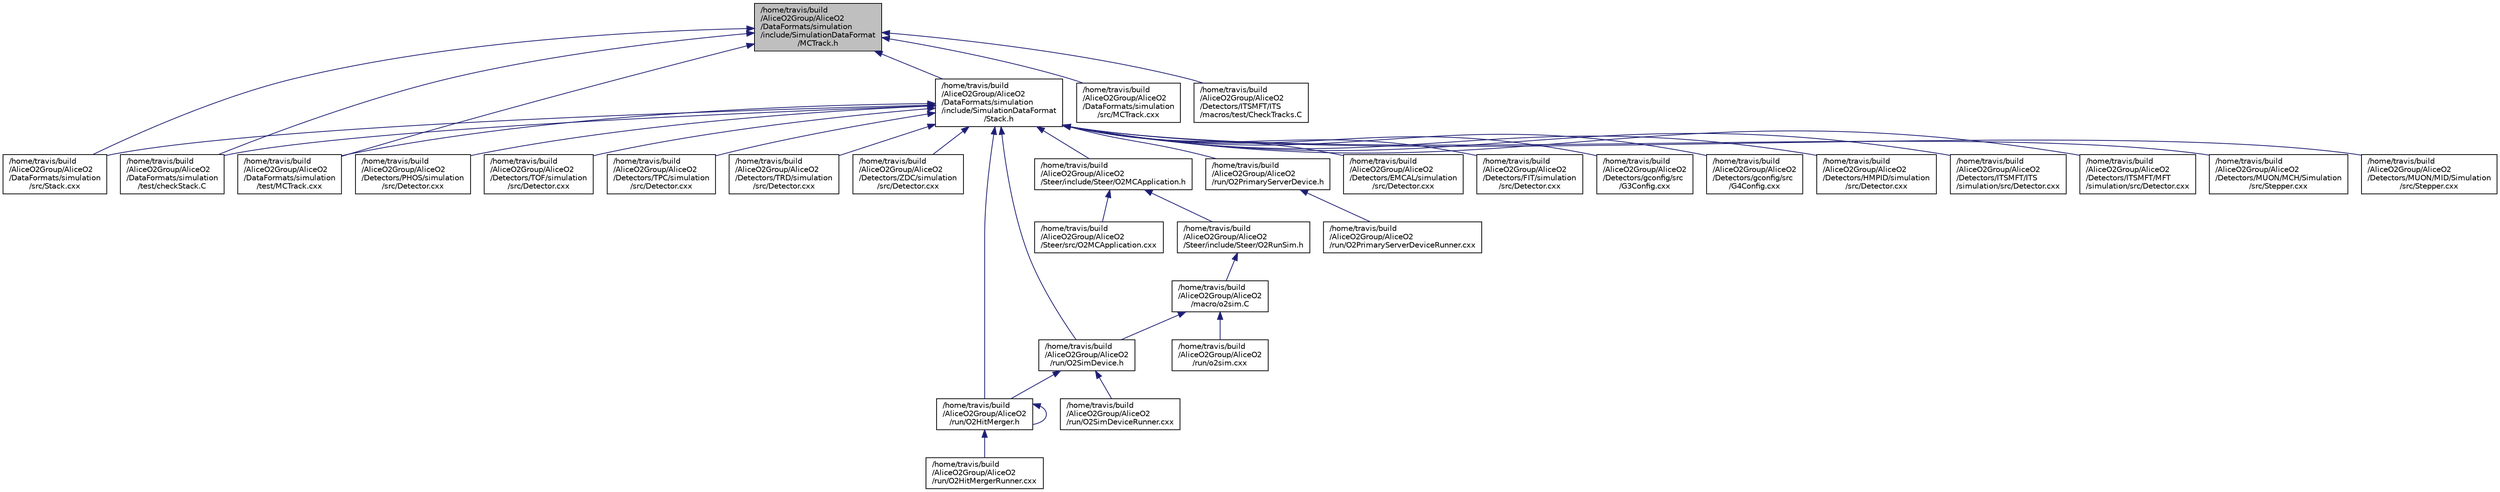 digraph "/home/travis/build/AliceO2Group/AliceO2/DataFormats/simulation/include/SimulationDataFormat/MCTrack.h"
{
 // INTERACTIVE_SVG=YES
  bgcolor="transparent";
  edge [fontname="Helvetica",fontsize="10",labelfontname="Helvetica",labelfontsize="10"];
  node [fontname="Helvetica",fontsize="10",shape=record];
  Node1 [label="/home/travis/build\l/AliceO2Group/AliceO2\l/DataFormats/simulation\l/include/SimulationDataFormat\l/MCTrack.h",height=0.2,width=0.4,color="black", fillcolor="grey75", style="filled" fontcolor="black"];
  Node1 -> Node2 [dir="back",color="midnightblue",fontsize="10",style="solid",fontname="Helvetica"];
  Node2 [label="/home/travis/build\l/AliceO2Group/AliceO2\l/DataFormats/simulation\l/include/SimulationDataFormat\l/Stack.h",height=0.2,width=0.4,color="black",URL="$d4/d03/simulation_2include_2SimulationDataFormat_2Stack_8h.html"];
  Node2 -> Node3 [dir="back",color="midnightblue",fontsize="10",style="solid",fontname="Helvetica"];
  Node3 [label="/home/travis/build\l/AliceO2Group/AliceO2\l/DataFormats/simulation\l/src/Stack.cxx",height=0.2,width=0.4,color="black",URL="$dd/d20/Stack_8cxx.html",tooltip="Implementation of the Stack class. "];
  Node2 -> Node4 [dir="back",color="midnightblue",fontsize="10",style="solid",fontname="Helvetica"];
  Node4 [label="/home/travis/build\l/AliceO2Group/AliceO2\l/DataFormats/simulation\l/test/checkStack.C",height=0.2,width=0.4,color="black",URL="$d3/df5/checkStack_8C.html"];
  Node2 -> Node5 [dir="back",color="midnightblue",fontsize="10",style="solid",fontname="Helvetica"];
  Node5 [label="/home/travis/build\l/AliceO2Group/AliceO2\l/DataFormats/simulation\l/test/MCTrack.cxx",height=0.2,width=0.4,color="black",URL="$d5/d9d/test_2MCTrack_8cxx.html"];
  Node2 -> Node6 [dir="back",color="midnightblue",fontsize="10",style="solid",fontname="Helvetica"];
  Node6 [label="/home/travis/build\l/AliceO2Group/AliceO2\l/Detectors/EMCAL/simulation\l/src/Detector.cxx",height=0.2,width=0.4,color="black",URL="$da/d98/EMCAL_2simulation_2src_2Detector_8cxx.html"];
  Node2 -> Node7 [dir="back",color="midnightblue",fontsize="10",style="solid",fontname="Helvetica"];
  Node7 [label="/home/travis/build\l/AliceO2Group/AliceO2\l/Detectors/FIT/simulation\l/src/Detector.cxx",height=0.2,width=0.4,color="black",URL="$d3/d5e/FIT_2simulation_2src_2Detector_8cxx.html"];
  Node2 -> Node8 [dir="back",color="midnightblue",fontsize="10",style="solid",fontname="Helvetica"];
  Node8 [label="/home/travis/build\l/AliceO2Group/AliceO2\l/Detectors/gconfig/src\l/G3Config.cxx",height=0.2,width=0.4,color="black",URL="$d6/db7/G3Config_8cxx.html"];
  Node2 -> Node9 [dir="back",color="midnightblue",fontsize="10",style="solid",fontname="Helvetica"];
  Node9 [label="/home/travis/build\l/AliceO2Group/AliceO2\l/Detectors/gconfig/src\l/G4Config.cxx",height=0.2,width=0.4,color="black",URL="$d4/d6b/G4Config_8cxx.html"];
  Node2 -> Node10 [dir="back",color="midnightblue",fontsize="10",style="solid",fontname="Helvetica"];
  Node10 [label="/home/travis/build\l/AliceO2Group/AliceO2\l/Detectors/HMPID/simulation\l/src/Detector.cxx",height=0.2,width=0.4,color="black",URL="$d7/d24/HMPID_2simulation_2src_2Detector_8cxx.html"];
  Node2 -> Node11 [dir="back",color="midnightblue",fontsize="10",style="solid",fontname="Helvetica"];
  Node11 [label="/home/travis/build\l/AliceO2Group/AliceO2\l/Detectors/ITSMFT/ITS\l/simulation/src/Detector.cxx",height=0.2,width=0.4,color="black",URL="$d9/d0d/ITSMFT_2ITS_2simulation_2src_2Detector_8cxx.html"];
  Node2 -> Node12 [dir="back",color="midnightblue",fontsize="10",style="solid",fontname="Helvetica"];
  Node12 [label="/home/travis/build\l/AliceO2Group/AliceO2\l/Detectors/ITSMFT/MFT\l/simulation/src/Detector.cxx",height=0.2,width=0.4,color="black",URL="$d0/d6b/ITSMFT_2MFT_2simulation_2src_2Detector_8cxx.html"];
  Node2 -> Node13 [dir="back",color="midnightblue",fontsize="10",style="solid",fontname="Helvetica"];
  Node13 [label="/home/travis/build\l/AliceO2Group/AliceO2\l/Detectors/MUON/MCH/Simulation\l/src/Stepper.cxx",height=0.2,width=0.4,color="black",URL="$d6/d21/MCH_2Simulation_2src_2Stepper_8cxx.html"];
  Node2 -> Node14 [dir="back",color="midnightblue",fontsize="10",style="solid",fontname="Helvetica"];
  Node14 [label="/home/travis/build\l/AliceO2Group/AliceO2\l/Detectors/MUON/MID/Simulation\l/src/Stepper.cxx",height=0.2,width=0.4,color="black",URL="$d0/d8d/MID_2Simulation_2src_2Stepper_8cxx.html"];
  Node2 -> Node15 [dir="back",color="midnightblue",fontsize="10",style="solid",fontname="Helvetica"];
  Node15 [label="/home/travis/build\l/AliceO2Group/AliceO2\l/Detectors/PHOS/simulation\l/src/Detector.cxx",height=0.2,width=0.4,color="black",URL="$df/d4d/PHOS_2simulation_2src_2Detector_8cxx.html"];
  Node2 -> Node16 [dir="back",color="midnightblue",fontsize="10",style="solid",fontname="Helvetica"];
  Node16 [label="/home/travis/build\l/AliceO2Group/AliceO2\l/Detectors/TOF/simulation\l/src/Detector.cxx",height=0.2,width=0.4,color="black",URL="$d4/d59/TOF_2simulation_2src_2Detector_8cxx.html"];
  Node2 -> Node17 [dir="back",color="midnightblue",fontsize="10",style="solid",fontname="Helvetica"];
  Node17 [label="/home/travis/build\l/AliceO2Group/AliceO2\l/Detectors/TPC/simulation\l/src/Detector.cxx",height=0.2,width=0.4,color="black",URL="$d2/d2c/TPC_2simulation_2src_2Detector_8cxx.html"];
  Node2 -> Node18 [dir="back",color="midnightblue",fontsize="10",style="solid",fontname="Helvetica"];
  Node18 [label="/home/travis/build\l/AliceO2Group/AliceO2\l/Detectors/TRD/simulation\l/src/Detector.cxx",height=0.2,width=0.4,color="black",URL="$da/d16/TRD_2simulation_2src_2Detector_8cxx.html"];
  Node2 -> Node19 [dir="back",color="midnightblue",fontsize="10",style="solid",fontname="Helvetica"];
  Node19 [label="/home/travis/build\l/AliceO2Group/AliceO2\l/Detectors/ZDC/simulation\l/src/Detector.cxx",height=0.2,width=0.4,color="black",URL="$df/dac/ZDC_2simulation_2src_2Detector_8cxx.html"];
  Node2 -> Node20 [dir="back",color="midnightblue",fontsize="10",style="solid",fontname="Helvetica"];
  Node20 [label="/home/travis/build\l/AliceO2Group/AliceO2\l/run/O2HitMerger.h",height=0.2,width=0.4,color="black",URL="$db/d50/O2HitMerger_8h.html"];
  Node20 -> Node20 [dir="back",color="midnightblue",fontsize="10",style="solid",fontname="Helvetica"];
  Node20 -> Node21 [dir="back",color="midnightblue",fontsize="10",style="solid",fontname="Helvetica"];
  Node21 [label="/home/travis/build\l/AliceO2Group/AliceO2\l/run/O2HitMergerRunner.cxx",height=0.2,width=0.4,color="black",URL="$d9/d16/O2HitMergerRunner_8cxx.html"];
  Node2 -> Node22 [dir="back",color="midnightblue",fontsize="10",style="solid",fontname="Helvetica"];
  Node22 [label="/home/travis/build\l/AliceO2Group/AliceO2\l/run/O2SimDevice.h",height=0.2,width=0.4,color="black",URL="$db/d82/O2SimDevice_8h.html"];
  Node22 -> Node20 [dir="back",color="midnightblue",fontsize="10",style="solid",fontname="Helvetica"];
  Node22 -> Node23 [dir="back",color="midnightblue",fontsize="10",style="solid",fontname="Helvetica"];
  Node23 [label="/home/travis/build\l/AliceO2Group/AliceO2\l/run/O2SimDeviceRunner.cxx",height=0.2,width=0.4,color="black",URL="$d6/da5/O2SimDeviceRunner_8cxx.html"];
  Node2 -> Node24 [dir="back",color="midnightblue",fontsize="10",style="solid",fontname="Helvetica"];
  Node24 [label="/home/travis/build\l/AliceO2Group/AliceO2\l/run/O2PrimaryServerDevice.h",height=0.2,width=0.4,color="black",URL="$dc/d50/O2PrimaryServerDevice_8h.html"];
  Node24 -> Node25 [dir="back",color="midnightblue",fontsize="10",style="solid",fontname="Helvetica"];
  Node25 [label="/home/travis/build\l/AliceO2Group/AliceO2\l/run/O2PrimaryServerDeviceRunner.cxx",height=0.2,width=0.4,color="black",URL="$db/d8f/O2PrimaryServerDeviceRunner_8cxx.html"];
  Node2 -> Node26 [dir="back",color="midnightblue",fontsize="10",style="solid",fontname="Helvetica"];
  Node26 [label="/home/travis/build\l/AliceO2Group/AliceO2\l/Steer/include/Steer/O2MCApplication.h",height=0.2,width=0.4,color="black",URL="$df/d82/O2MCApplication_8h.html"];
  Node26 -> Node27 [dir="back",color="midnightblue",fontsize="10",style="solid",fontname="Helvetica"];
  Node27 [label="/home/travis/build\l/AliceO2Group/AliceO2\l/Steer/include/Steer/O2RunSim.h",height=0.2,width=0.4,color="black",URL="$d9/d9b/O2RunSim_8h.html"];
  Node27 -> Node28 [dir="back",color="midnightblue",fontsize="10",style="solid",fontname="Helvetica"];
  Node28 [label="/home/travis/build\l/AliceO2Group/AliceO2\l/macro/o2sim.C",height=0.2,width=0.4,color="black",URL="$dc/d6b/o2sim_8C.html"];
  Node28 -> Node22 [dir="back",color="midnightblue",fontsize="10",style="solid",fontname="Helvetica"];
  Node28 -> Node29 [dir="back",color="midnightblue",fontsize="10",style="solid",fontname="Helvetica"];
  Node29 [label="/home/travis/build\l/AliceO2Group/AliceO2\l/run/o2sim.cxx",height=0.2,width=0.4,color="black",URL="$d8/d07/o2sim_8cxx.html"];
  Node26 -> Node30 [dir="back",color="midnightblue",fontsize="10",style="solid",fontname="Helvetica"];
  Node30 [label="/home/travis/build\l/AliceO2Group/AliceO2\l/Steer/src/O2MCApplication.cxx",height=0.2,width=0.4,color="black",URL="$df/d3b/O2MCApplication_8cxx.html"];
  Node1 -> Node31 [dir="back",color="midnightblue",fontsize="10",style="solid",fontname="Helvetica"];
  Node31 [label="/home/travis/build\l/AliceO2Group/AliceO2\l/DataFormats/simulation\l/src/MCTrack.cxx",height=0.2,width=0.4,color="black",URL="$d8/d3c/src_2MCTrack_8cxx.html"];
  Node1 -> Node3 [dir="back",color="midnightblue",fontsize="10",style="solid",fontname="Helvetica"];
  Node1 -> Node4 [dir="back",color="midnightblue",fontsize="10",style="solid",fontname="Helvetica"];
  Node1 -> Node5 [dir="back",color="midnightblue",fontsize="10",style="solid",fontname="Helvetica"];
  Node1 -> Node32 [dir="back",color="midnightblue",fontsize="10",style="solid",fontname="Helvetica"];
  Node32 [label="/home/travis/build\l/AliceO2Group/AliceO2\l/Detectors/ITSMFT/ITS\l/macros/test/CheckTracks.C",height=0.2,width=0.4,color="black",URL="$dc/df8/CheckTracks_8C.html",tooltip="Simple macro to check ITSU tracks. "];
}
